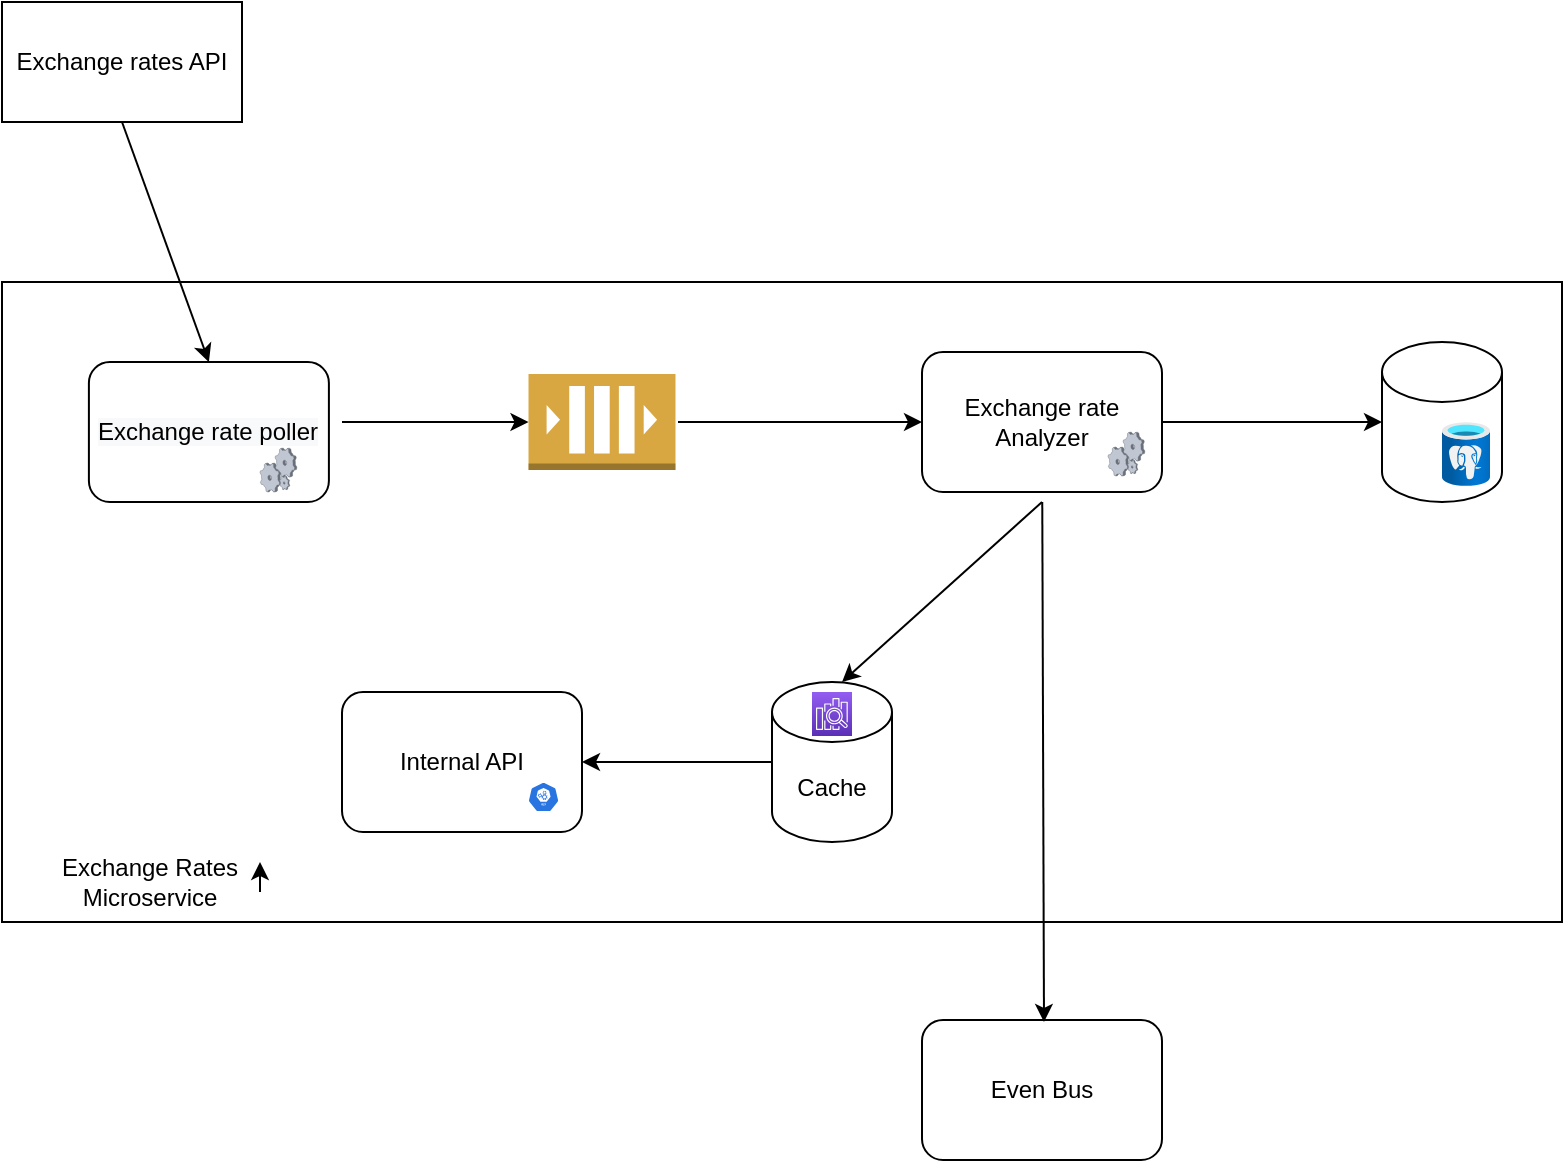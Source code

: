 <mxfile version="14.8.0" type="device"><diagram id="MHDq8jwc3IC7q-fkrBes" name="Page-1"><mxGraphModel dx="1422" dy="762" grid="1" gridSize="10" guides="1" tooltips="1" connect="1" arrows="1" fold="1" page="1" pageScale="1" pageWidth="850" pageHeight="1100" math="0" shadow="0"><root><mxCell id="0"/><mxCell id="1" parent="0"/><mxCell id="3Jc5RdQDjNf4awIu1Cy7-35" value="" style="rounded=0;whiteSpace=wrap;html=1;" vertex="1" parent="1"><mxGeometry x="40" y="160" width="780" height="320" as="geometry"/></mxCell><mxCell id="3Jc5RdQDjNf4awIu1Cy7-33" value="Even Bus" style="rounded=1;whiteSpace=wrap;html=1;" vertex="1" parent="1"><mxGeometry x="500" y="529" width="120" height="70" as="geometry"/></mxCell><mxCell id="3Jc5RdQDjNf4awIu1Cy7-32" value="Internal API" style="rounded=1;whiteSpace=wrap;html=1;" vertex="1" parent="1"><mxGeometry x="210" y="365" width="120" height="70" as="geometry"/></mxCell><mxCell id="3Jc5RdQDjNf4awIu1Cy7-31" value="Exchange rate Analyzer" style="rounded=1;whiteSpace=wrap;html=1;" vertex="1" parent="1"><mxGeometry x="500" y="195" width="120" height="70" as="geometry"/></mxCell><mxCell id="3Jc5RdQDjNf4awIu1Cy7-30" value="&#10;&#10;&lt;span style=&quot;color: rgb(0, 0, 0); font-family: helvetica; font-size: 12px; font-style: normal; font-weight: 400; letter-spacing: normal; text-align: center; text-indent: 0px; text-transform: none; word-spacing: 0px; background-color: rgb(248, 249, 250); display: inline; float: none;&quot;&gt;Exchange rate poller&lt;/span&gt;&#10;&#10;" style="rounded=1;whiteSpace=wrap;html=1;" vertex="1" parent="1"><mxGeometry x="83.45" y="200" width="120" height="70" as="geometry"/></mxCell><mxCell id="3Jc5RdQDjNf4awIu1Cy7-18" value="Cache" style="shape=cylinder3;whiteSpace=wrap;html=1;boundedLbl=1;backgroundOutline=1;size=15;" vertex="1" parent="1"><mxGeometry x="425" y="360" width="60" height="80" as="geometry"/></mxCell><mxCell id="3Jc5RdQDjNf4awIu1Cy7-1" value="Exchange rates API" style="rounded=0;whiteSpace=wrap;html=1;" vertex="1" parent="1"><mxGeometry x="40" y="20" width="120" height="60" as="geometry"/></mxCell><mxCell id="3Jc5RdQDjNf4awIu1Cy7-2" value="" style="verticalLabelPosition=bottom;aspect=fixed;html=1;verticalAlign=top;strokeColor=none;align=center;outlineConnect=0;shape=mxgraph.citrix.process;" vertex="1" parent="1"><mxGeometry x="169" y="243" width="18.45" height="22" as="geometry"/></mxCell><mxCell id="3Jc5RdQDjNf4awIu1Cy7-4" value="" style="shape=cylinder3;whiteSpace=wrap;html=1;boundedLbl=1;backgroundOutline=1;size=15;" vertex="1" parent="1"><mxGeometry x="730" y="190" width="60" height="80" as="geometry"/></mxCell><mxCell id="3Jc5RdQDjNf4awIu1Cy7-5" value="" style="outlineConnect=0;dashed=0;verticalLabelPosition=bottom;verticalAlign=top;align=center;html=1;shape=mxgraph.aws3.queue;fillColor=#D9A741;gradientColor=none;" vertex="1" parent="1"><mxGeometry x="303.25" y="206" width="73.5" height="48" as="geometry"/></mxCell><mxCell id="3Jc5RdQDjNf4awIu1Cy7-7" value="" style="verticalLabelPosition=bottom;aspect=fixed;html=1;verticalAlign=top;strokeColor=none;align=center;outlineConnect=0;shape=mxgraph.citrix.process;" vertex="1" parent="1"><mxGeometry x="593" y="235" width="18.45" height="22" as="geometry"/></mxCell><mxCell id="3Jc5RdQDjNf4awIu1Cy7-8" value="" style="shape=image;html=1;verticalAlign=top;verticalLabelPosition=bottom;labelBackgroundColor=#ffffff;imageAspect=0;aspect=fixed;image=https://cdn4.iconfinder.com/data/icons/zoo-line-welcome-to-zootopia/512/rabbit-128.png" vertex="1" parent="1"><mxGeometry x="593" y="572.68" width="23.55" height="26.32" as="geometry"/></mxCell><mxCell id="3Jc5RdQDjNf4awIu1Cy7-11" value="" style="endArrow=classic;html=1;entryX=0;entryY=0.5;entryDx=0;entryDy=0;entryPerimeter=0;" edge="1" parent="1" target="3Jc5RdQDjNf4awIu1Cy7-4"><mxGeometry width="50" height="50" relative="1" as="geometry"><mxPoint x="620" y="230" as="sourcePoint"/><mxPoint x="450" y="380" as="targetPoint"/></mxGeometry></mxCell><mxCell id="3Jc5RdQDjNf4awIu1Cy7-12" value="" style="endArrow=classic;html=1;entryX=0.5;entryY=0;entryDx=0;entryDy=0;" edge="1" parent="1"><mxGeometry width="50" height="50" relative="1" as="geometry"><mxPoint x="560.133" y="270" as="sourcePoint"/><mxPoint x="561" y="530" as="targetPoint"/></mxGeometry></mxCell><mxCell id="3Jc5RdQDjNf4awIu1Cy7-16" value="" style="points=[[0,0,0],[0.25,0,0],[0.5,0,0],[0.75,0,0],[1,0,0],[0,1,0],[0.25,1,0],[0.5,1,0],[0.75,1,0],[1,1,0],[0,0.25,0],[0,0.5,0],[0,0.75,0],[1,0.25,0],[1,0.5,0],[1,0.75,0]];outlineConnect=0;fontColor=#232F3E;gradientColor=#945DF2;gradientDirection=north;fillColor=#5A30B5;strokeColor=#ffffff;dashed=0;verticalLabelPosition=bottom;verticalAlign=top;align=center;html=1;fontSize=12;fontStyle=0;aspect=fixed;shape=mxgraph.aws4.resourceIcon;resIcon=mxgraph.aws4.elasticsearch_service;" vertex="1" parent="1"><mxGeometry x="445" y="365" width="20" height="22" as="geometry"/></mxCell><mxCell id="3Jc5RdQDjNf4awIu1Cy7-19" value="" style="endArrow=classic;html=1;" edge="1" parent="1"><mxGeometry width="50" height="50" relative="1" as="geometry"><mxPoint x="560" y="270" as="sourcePoint"/><mxPoint x="460" y="360" as="targetPoint"/></mxGeometry></mxCell><mxCell id="3Jc5RdQDjNf4awIu1Cy7-20" value="" style="html=1;dashed=0;whitespace=wrap;fillColor=#2875E2;strokeColor=#ffffff;points=[[0.005,0.63,0],[0.1,0.2,0],[0.9,0.2,0],[0.5,0,0],[0.995,0.63,0],[0.72,0.99,0],[0.5,1,0],[0.28,0.99,0]];shape=mxgraph.kubernetes.icon;prIcon=api" vertex="1" parent="1"><mxGeometry x="300" y="410" width="21.55" height="15" as="geometry"/></mxCell><mxCell id="3Jc5RdQDjNf4awIu1Cy7-22" value="" style="endArrow=classic;html=1;exitX=0;exitY=0.5;exitDx=0;exitDy=0;exitPerimeter=0;entryX=1;entryY=0.5;entryDx=0;entryDy=0;" edge="1" parent="1" source="3Jc5RdQDjNf4awIu1Cy7-18"><mxGeometry width="50" height="50" relative="1" as="geometry"><mxPoint x="560" y="290" as="sourcePoint"/><mxPoint x="330" y="400" as="targetPoint"/></mxGeometry></mxCell><mxCell id="3Jc5RdQDjNf4awIu1Cy7-23" value="" style="aspect=fixed;html=1;points=[];align=center;image;fontSize=12;image=img/lib/azure2/databases/Azure_Database_PostgreSQL_Server.svg;" vertex="1" parent="1"><mxGeometry x="760" y="230" width="24" height="32" as="geometry"/></mxCell><mxCell id="3Jc5RdQDjNf4awIu1Cy7-24" value="" style="endArrow=classic;html=1;exitX=1;exitY=0.5;exitDx=0;exitDy=0;entryX=0;entryY=0.5;entryDx=0;entryDy=0;entryPerimeter=0;" edge="1" parent="1" target="3Jc5RdQDjNf4awIu1Cy7-5"><mxGeometry width="50" height="50" relative="1" as="geometry"><mxPoint x="210" y="230" as="sourcePoint"/><mxPoint x="235" y="170" as="targetPoint"/></mxGeometry></mxCell><mxCell id="3Jc5RdQDjNf4awIu1Cy7-25" value="" style="endArrow=classic;html=1;exitX=1;exitY=0.5;exitDx=0;exitDy=0;entryX=0;entryY=0.5;entryDx=0;entryDy=0;" edge="1" parent="1"><mxGeometry width="50" height="50" relative="1" as="geometry"><mxPoint x="378" y="230" as="sourcePoint"/><mxPoint x="500" y="230" as="targetPoint"/></mxGeometry></mxCell><mxCell id="3Jc5RdQDjNf4awIu1Cy7-37" value="" style="endArrow=classic;html=1;exitX=0.5;exitY=1;exitDx=0;exitDy=0;entryX=0.5;entryY=0;entryDx=0;entryDy=0;" edge="1" parent="1" source="3Jc5RdQDjNf4awIu1Cy7-1" target="3Jc5RdQDjNf4awIu1Cy7-30"><mxGeometry width="50" height="50" relative="1" as="geometry"><mxPoint x="83.45" y="80" as="sourcePoint"/><mxPoint x="176.7" y="80" as="targetPoint"/></mxGeometry></mxCell><mxCell id="3Jc5RdQDjNf4awIu1Cy7-40" value="Exchange Rates Microservice&lt;br&gt;" style="text;html=1;strokeColor=none;fillColor=none;align=center;verticalAlign=middle;whiteSpace=wrap;rounded=0;" vertex="1" parent="1"><mxGeometry x="59" y="450" width="110" height="20" as="geometry"/></mxCell><mxCell id="3Jc5RdQDjNf4awIu1Cy7-41" style="edgeStyle=orthogonalEdgeStyle;rounded=0;orthogonalLoop=1;jettySize=auto;html=1;exitX=1;exitY=0.75;exitDx=0;exitDy=0;entryX=1;entryY=0;entryDx=0;entryDy=0;" edge="1" parent="1" source="3Jc5RdQDjNf4awIu1Cy7-40" target="3Jc5RdQDjNf4awIu1Cy7-40"><mxGeometry relative="1" as="geometry"/></mxCell></root></mxGraphModel></diagram></mxfile>